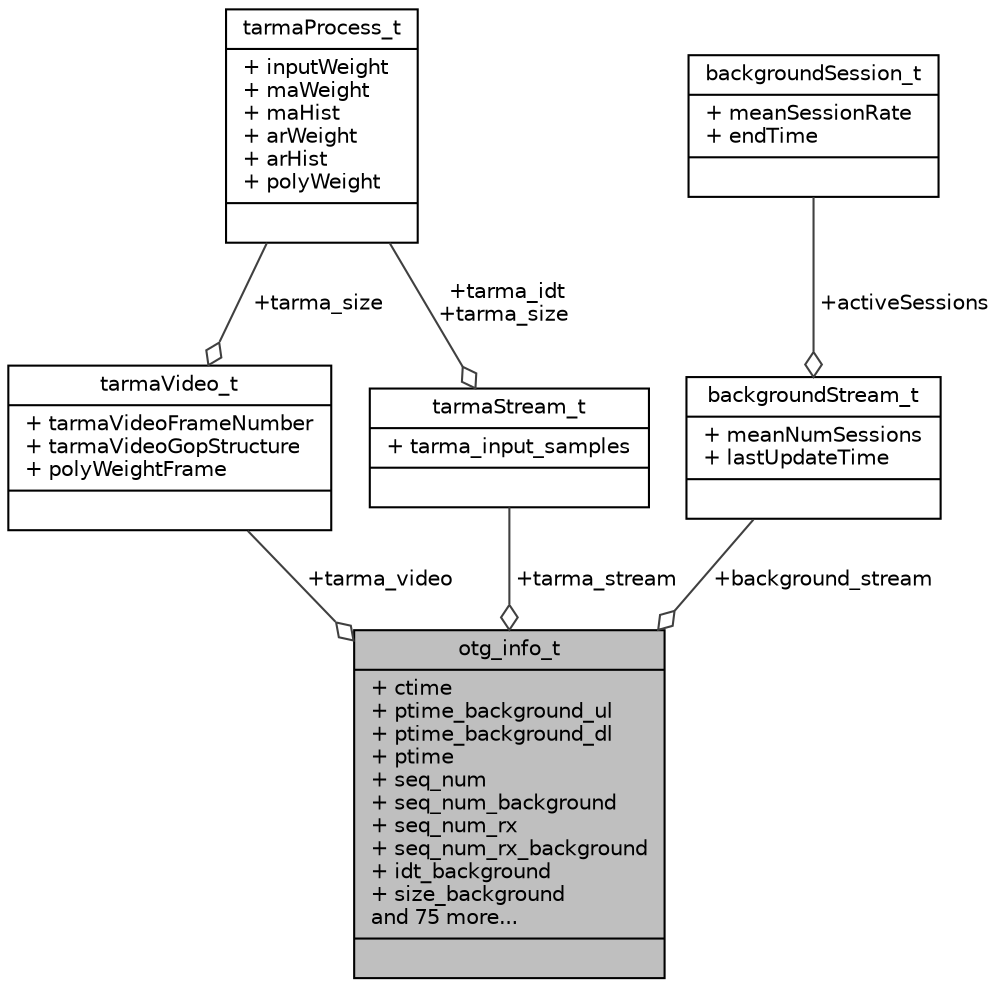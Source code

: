 digraph "otg_info_t"
{
 // LATEX_PDF_SIZE
  edge [fontname="Helvetica",fontsize="10",labelfontname="Helvetica",labelfontsize="10"];
  node [fontname="Helvetica",fontsize="10",shape=record];
  Node1 [label="{otg_info_t\n|+ ctime\l+ ptime_background_ul\l+ ptime_background_dl\l+ ptime\l+ seq_num\l+ seq_num_background\l+ seq_num_rx\l+ seq_num_rx_background\l+ idt_background\l+ size_background\land 75 more...\l|}",height=0.2,width=0.4,color="black", fillcolor="grey75", style="filled", fontcolor="black",tooltip=" "];
  Node2 -> Node1 [color="grey25",fontsize="10",style="solid",label=" +tarma_video" ,arrowhead="odiamond",fontname="Helvetica"];
  Node2 [label="{tarmaVideo_t\n|+ tarmaVideoFrameNumber\l+ tarmaVideoGopStructure\l+ polyWeightFrame\l|}",height=0.2,width=0.4,color="black", fillcolor="white", style="filled",URL="$structtarmaVideo__t.html",tooltip=" "];
  Node3 -> Node2 [color="grey25",fontsize="10",style="solid",label=" +tarma_size" ,arrowhead="odiamond",fontname="Helvetica"];
  Node3 [label="{tarmaProcess_t\n|+ inputWeight\l+ maWeight\l+ maHist\l+ arWeight\l+ arHist\l+ polyWeight\l|}",height=0.2,width=0.4,color="black", fillcolor="white", style="filled",URL="$structtarmaProcess__t.html",tooltip=" "];
  Node4 -> Node1 [color="grey25",fontsize="10",style="solid",label=" +background_stream" ,arrowhead="odiamond",fontname="Helvetica"];
  Node4 [label="{backgroundStream_t\n|+ meanNumSessions\l+ lastUpdateTime\l|}",height=0.2,width=0.4,color="black", fillcolor="white", style="filled",URL="$structbackgroundStream__t.html",tooltip=" "];
  Node5 -> Node4 [color="grey25",fontsize="10",style="solid",label=" +activeSessions" ,arrowhead="odiamond",fontname="Helvetica"];
  Node5 [label="{backgroundSession_t\n|+ meanSessionRate\l+ endTime\l|}",height=0.2,width=0.4,color="black", fillcolor="white", style="filled",URL="$structbackgroundSession__t.html",tooltip=" "];
  Node6 -> Node1 [color="grey25",fontsize="10",style="solid",label=" +tarma_stream" ,arrowhead="odiamond",fontname="Helvetica"];
  Node6 [label="{tarmaStream_t\n|+ tarma_input_samples\l|}",height=0.2,width=0.4,color="black", fillcolor="white", style="filled",URL="$structtarmaStream__t.html",tooltip=" "];
  Node3 -> Node6 [color="grey25",fontsize="10",style="solid",label=" +tarma_idt\n+tarma_size" ,arrowhead="odiamond",fontname="Helvetica"];
}
